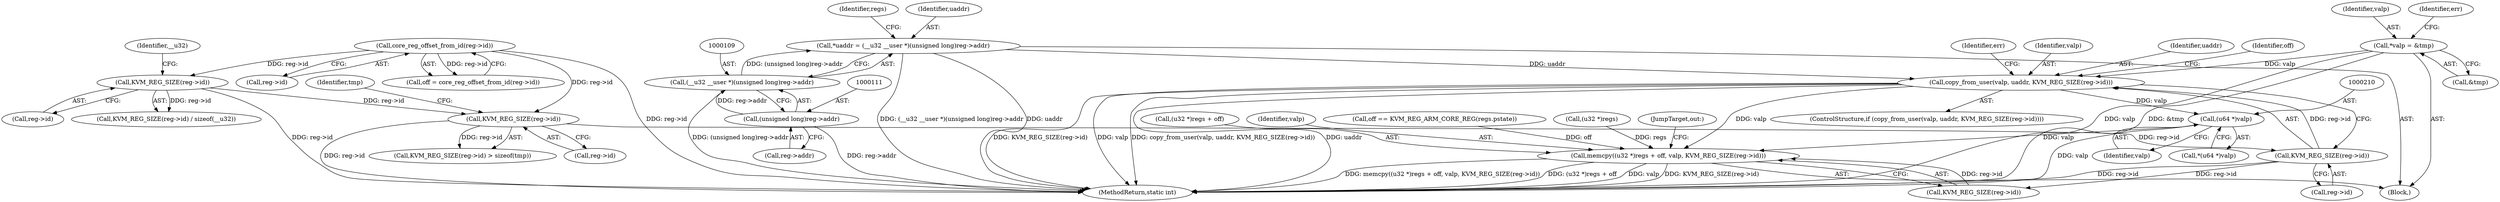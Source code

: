 digraph "0_linux_2a3f93459d689d990b3ecfbe782fec89b97d3279@pointer" {
"1000209" [label="(Call,(u64 *)valp)"];
"1000183" [label="(Call,copy_from_user(valp, uaddr, KVM_REG_SIZE(reg->id)))"];
"1000131" [label="(Call,*valp = &tmp)"];
"1000106" [label="(Call,*uaddr = (__u32 __user *)(unsigned long)reg->addr)"];
"1000108" [label="(Call,(__u32 __user *)(unsigned long)reg->addr)"];
"1000110" [label="(Call,(unsigned long)reg->addr)"];
"1000186" [label="(Call,KVM_REG_SIZE(reg->id))"];
"1000173" [label="(Call,KVM_REG_SIZE(reg->id))"];
"1000142" [label="(Call,core_reg_offset_from_id(reg->id))"];
"1000155" [label="(Call,KVM_REG_SIZE(reg->id))"];
"1000253" [label="(Call,memcpy((u32 *)regs + off, valp, KVM_REG_SIZE(reg->id)))"];
"1000142" [label="(Call,core_reg_offset_from_id(reg->id))"];
"1000253" [label="(Call,memcpy((u32 *)regs + off, valp, KVM_REG_SIZE(reg->id)))"];
"1000255" [label="(Call,(u32 *)regs)"];
"1000267" [label="(MethodReturn,static int)"];
"1000183" [label="(Call,copy_from_user(valp, uaddr, KVM_REG_SIZE(reg->id)))"];
"1000264" [label="(JumpTarget,out:)"];
"1000211" [label="(Identifier,valp)"];
"1000254" [label="(Call,(u32 *)regs + off)"];
"1000160" [label="(Identifier,__u32)"];
"1000208" [label="(Call,*(u64 *)valp)"];
"1000106" [label="(Call,*uaddr = (__u32 __user *)(unsigned long)reg->addr)"];
"1000172" [label="(Call,KVM_REG_SIZE(reg->id) > sizeof(tmp))"];
"1000132" [label="(Identifier,valp)"];
"1000156" [label="(Call,reg->id)"];
"1000143" [label="(Call,reg->id)"];
"1000155" [label="(Call,KVM_REG_SIZE(reg->id))"];
"1000104" [label="(Block,)"];
"1000173" [label="(Call,KVM_REG_SIZE(reg->id))"];
"1000140" [label="(Call,off = core_reg_offset_from_id(reg->id))"];
"1000260" [label="(Call,KVM_REG_SIZE(reg->id))"];
"1000186" [label="(Call,KVM_REG_SIZE(reg->id))"];
"1000185" [label="(Identifier,uaddr)"];
"1000117" [label="(Identifier,regs)"];
"1000174" [label="(Call,reg->id)"];
"1000110" [label="(Call,(unsigned long)reg->addr)"];
"1000198" [label="(Identifier,off)"];
"1000209" [label="(Call,(u64 *)valp)"];
"1000133" [label="(Call,&tmp)"];
"1000187" [label="(Call,reg->id)"];
"1000192" [label="(Identifier,err)"];
"1000107" [label="(Identifier,uaddr)"];
"1000184" [label="(Identifier,valp)"];
"1000259" [label="(Identifier,valp)"];
"1000178" [label="(Identifier,tmp)"];
"1000138" [label="(Identifier,err)"];
"1000131" [label="(Call,*valp = &tmp)"];
"1000112" [label="(Call,reg->addr)"];
"1000182" [label="(ControlStructure,if (copy_from_user(valp, uaddr, KVM_REG_SIZE(reg->id))))"];
"1000197" [label="(Call,off == KVM_REG_ARM_CORE_REG(regs.pstate))"];
"1000108" [label="(Call,(__u32 __user *)(unsigned long)reg->addr)"];
"1000154" [label="(Call,KVM_REG_SIZE(reg->id) / sizeof(__u32))"];
"1000209" -> "1000208"  [label="AST: "];
"1000209" -> "1000211"  [label="CFG: "];
"1000210" -> "1000209"  [label="AST: "];
"1000211" -> "1000209"  [label="AST: "];
"1000208" -> "1000209"  [label="CFG: "];
"1000209" -> "1000267"  [label="DDG: valp"];
"1000183" -> "1000209"  [label="DDG: valp"];
"1000209" -> "1000253"  [label="DDG: valp"];
"1000183" -> "1000182"  [label="AST: "];
"1000183" -> "1000186"  [label="CFG: "];
"1000184" -> "1000183"  [label="AST: "];
"1000185" -> "1000183"  [label="AST: "];
"1000186" -> "1000183"  [label="AST: "];
"1000192" -> "1000183"  [label="CFG: "];
"1000198" -> "1000183"  [label="CFG: "];
"1000183" -> "1000267"  [label="DDG: uaddr"];
"1000183" -> "1000267"  [label="DDG: KVM_REG_SIZE(reg->id)"];
"1000183" -> "1000267"  [label="DDG: valp"];
"1000183" -> "1000267"  [label="DDG: copy_from_user(valp, uaddr, KVM_REG_SIZE(reg->id))"];
"1000131" -> "1000183"  [label="DDG: valp"];
"1000106" -> "1000183"  [label="DDG: uaddr"];
"1000186" -> "1000183"  [label="DDG: reg->id"];
"1000183" -> "1000253"  [label="DDG: valp"];
"1000131" -> "1000104"  [label="AST: "];
"1000131" -> "1000133"  [label="CFG: "];
"1000132" -> "1000131"  [label="AST: "];
"1000133" -> "1000131"  [label="AST: "];
"1000138" -> "1000131"  [label="CFG: "];
"1000131" -> "1000267"  [label="DDG: valp"];
"1000131" -> "1000267"  [label="DDG: &tmp"];
"1000106" -> "1000104"  [label="AST: "];
"1000106" -> "1000108"  [label="CFG: "];
"1000107" -> "1000106"  [label="AST: "];
"1000108" -> "1000106"  [label="AST: "];
"1000117" -> "1000106"  [label="CFG: "];
"1000106" -> "1000267"  [label="DDG: (__u32 __user *)(unsigned long)reg->addr"];
"1000106" -> "1000267"  [label="DDG: uaddr"];
"1000108" -> "1000106"  [label="DDG: (unsigned long)reg->addr"];
"1000108" -> "1000110"  [label="CFG: "];
"1000109" -> "1000108"  [label="AST: "];
"1000110" -> "1000108"  [label="AST: "];
"1000108" -> "1000267"  [label="DDG: (unsigned long)reg->addr"];
"1000110" -> "1000108"  [label="DDG: reg->addr"];
"1000110" -> "1000112"  [label="CFG: "];
"1000111" -> "1000110"  [label="AST: "];
"1000112" -> "1000110"  [label="AST: "];
"1000110" -> "1000267"  [label="DDG: reg->addr"];
"1000186" -> "1000187"  [label="CFG: "];
"1000187" -> "1000186"  [label="AST: "];
"1000186" -> "1000267"  [label="DDG: reg->id"];
"1000173" -> "1000186"  [label="DDG: reg->id"];
"1000186" -> "1000260"  [label="DDG: reg->id"];
"1000173" -> "1000172"  [label="AST: "];
"1000173" -> "1000174"  [label="CFG: "];
"1000174" -> "1000173"  [label="AST: "];
"1000178" -> "1000173"  [label="CFG: "];
"1000173" -> "1000267"  [label="DDG: reg->id"];
"1000173" -> "1000172"  [label="DDG: reg->id"];
"1000142" -> "1000173"  [label="DDG: reg->id"];
"1000155" -> "1000173"  [label="DDG: reg->id"];
"1000142" -> "1000140"  [label="AST: "];
"1000142" -> "1000143"  [label="CFG: "];
"1000143" -> "1000142"  [label="AST: "];
"1000140" -> "1000142"  [label="CFG: "];
"1000142" -> "1000267"  [label="DDG: reg->id"];
"1000142" -> "1000140"  [label="DDG: reg->id"];
"1000142" -> "1000155"  [label="DDG: reg->id"];
"1000155" -> "1000154"  [label="AST: "];
"1000155" -> "1000156"  [label="CFG: "];
"1000156" -> "1000155"  [label="AST: "];
"1000160" -> "1000155"  [label="CFG: "];
"1000155" -> "1000267"  [label="DDG: reg->id"];
"1000155" -> "1000154"  [label="DDG: reg->id"];
"1000253" -> "1000104"  [label="AST: "];
"1000253" -> "1000260"  [label="CFG: "];
"1000254" -> "1000253"  [label="AST: "];
"1000259" -> "1000253"  [label="AST: "];
"1000260" -> "1000253"  [label="AST: "];
"1000264" -> "1000253"  [label="CFG: "];
"1000253" -> "1000267"  [label="DDG: valp"];
"1000253" -> "1000267"  [label="DDG: KVM_REG_SIZE(reg->id)"];
"1000253" -> "1000267"  [label="DDG: memcpy((u32 *)regs + off, valp, KVM_REG_SIZE(reg->id))"];
"1000253" -> "1000267"  [label="DDG: (u32 *)regs + off"];
"1000255" -> "1000253"  [label="DDG: regs"];
"1000197" -> "1000253"  [label="DDG: off"];
"1000260" -> "1000253"  [label="DDG: reg->id"];
}
